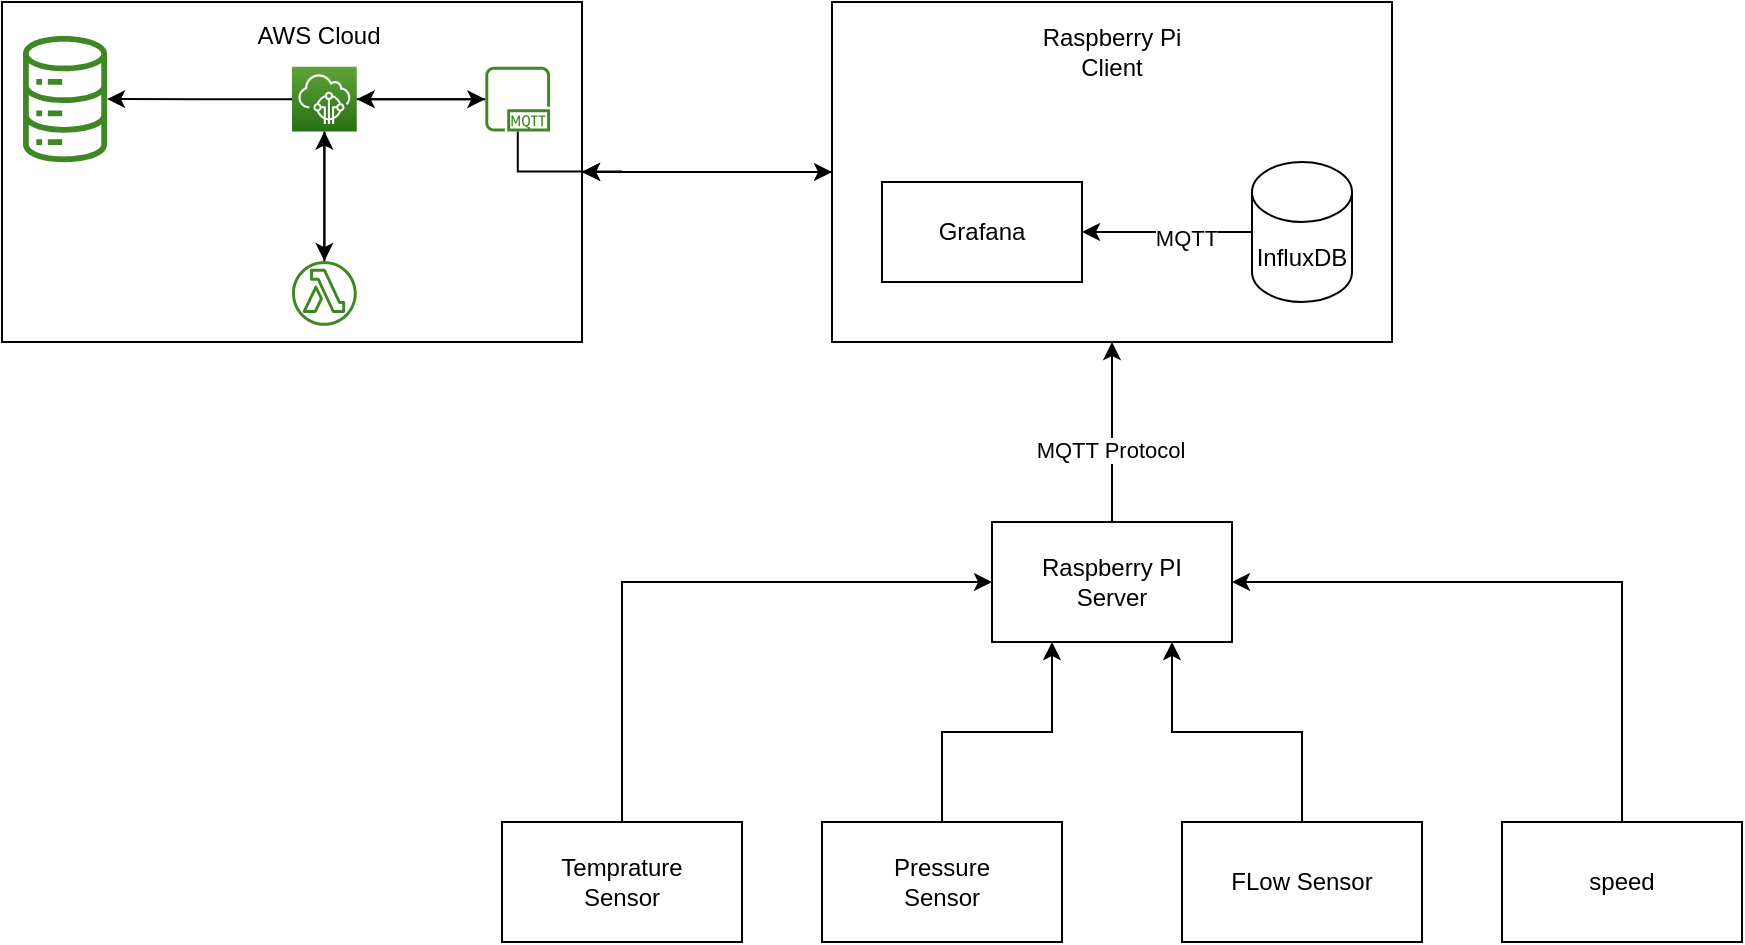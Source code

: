<mxfile version="18.0.1" type="device"><diagram id="Xl344hycqBEYAiqM1iMb" name="Page-1"><mxGraphModel dx="1342" dy="857" grid="1" gridSize="10" guides="1" tooltips="1" connect="1" arrows="1" fold="1" page="1" pageScale="1" pageWidth="1169" pageHeight="827" math="0" shadow="0"><root><mxCell id="0"/><mxCell id="1" parent="0"/><mxCell id="8zECxDYOddA3n8b4Y2bi-6" style="edgeStyle=orthogonalEdgeStyle;rounded=0;orthogonalLoop=1;jettySize=auto;html=1;exitX=0.5;exitY=0;exitDx=0;exitDy=0;entryX=0;entryY=0.5;entryDx=0;entryDy=0;" edge="1" parent="1" source="8zECxDYOddA3n8b4Y2bi-1" target="8zECxDYOddA3n8b4Y2bi-5"><mxGeometry relative="1" as="geometry"/></mxCell><mxCell id="8zECxDYOddA3n8b4Y2bi-1" value="Temprature&lt;br&gt;Sensor" style="rounded=0;whiteSpace=wrap;html=1;" vertex="1" parent="1"><mxGeometry x="280" y="480" width="120" height="60" as="geometry"/></mxCell><mxCell id="8zECxDYOddA3n8b4Y2bi-7" style="edgeStyle=orthogonalEdgeStyle;rounded=0;orthogonalLoop=1;jettySize=auto;html=1;exitX=0.5;exitY=0;exitDx=0;exitDy=0;entryX=0.25;entryY=1;entryDx=0;entryDy=0;" edge="1" parent="1" source="8zECxDYOddA3n8b4Y2bi-2" target="8zECxDYOddA3n8b4Y2bi-5"><mxGeometry relative="1" as="geometry"/></mxCell><mxCell id="8zECxDYOddA3n8b4Y2bi-2" value="Pressure&lt;br&gt;Sensor" style="rounded=0;whiteSpace=wrap;html=1;" vertex="1" parent="1"><mxGeometry x="440" y="480" width="120" height="60" as="geometry"/></mxCell><mxCell id="8zECxDYOddA3n8b4Y2bi-8" style="edgeStyle=orthogonalEdgeStyle;rounded=0;orthogonalLoop=1;jettySize=auto;html=1;entryX=0.75;entryY=1;entryDx=0;entryDy=0;" edge="1" parent="1" source="8zECxDYOddA3n8b4Y2bi-3" target="8zECxDYOddA3n8b4Y2bi-5"><mxGeometry relative="1" as="geometry"/></mxCell><mxCell id="8zECxDYOddA3n8b4Y2bi-3" value="FLow Sensor" style="rounded=0;whiteSpace=wrap;html=1;" vertex="1" parent="1"><mxGeometry x="620" y="480" width="120" height="60" as="geometry"/></mxCell><mxCell id="8zECxDYOddA3n8b4Y2bi-9" style="edgeStyle=orthogonalEdgeStyle;rounded=0;orthogonalLoop=1;jettySize=auto;html=1;entryX=1;entryY=0.5;entryDx=0;entryDy=0;" edge="1" parent="1" source="8zECxDYOddA3n8b4Y2bi-4" target="8zECxDYOddA3n8b4Y2bi-5"><mxGeometry relative="1" as="geometry"><Array as="points"><mxPoint x="840" y="360"/></Array></mxGeometry></mxCell><mxCell id="8zECxDYOddA3n8b4Y2bi-4" value="speed" style="rounded=0;whiteSpace=wrap;html=1;" vertex="1" parent="1"><mxGeometry x="780" y="480" width="120" height="60" as="geometry"/></mxCell><mxCell id="8zECxDYOddA3n8b4Y2bi-19" style="edgeStyle=orthogonalEdgeStyle;rounded=0;orthogonalLoop=1;jettySize=auto;html=1;exitX=0.5;exitY=0;exitDx=0;exitDy=0;" edge="1" parent="1" source="8zECxDYOddA3n8b4Y2bi-5" target="8zECxDYOddA3n8b4Y2bi-10"><mxGeometry relative="1" as="geometry"/></mxCell><mxCell id="8zECxDYOddA3n8b4Y2bi-20" value="MQTT Protocol" style="edgeLabel;html=1;align=center;verticalAlign=middle;resizable=0;points=[];" vertex="1" connectable="0" parent="8zECxDYOddA3n8b4Y2bi-19"><mxGeometry x="-0.2" y="1" relative="1" as="geometry"><mxPoint as="offset"/></mxGeometry></mxCell><mxCell id="8zECxDYOddA3n8b4Y2bi-5" value="Raspberry PI&lt;br&gt;Server" style="rounded=0;whiteSpace=wrap;html=1;" vertex="1" parent="1"><mxGeometry x="525" y="330" width="120" height="60" as="geometry"/></mxCell><mxCell id="8zECxDYOddA3n8b4Y2bi-50" style="edgeStyle=orthogonalEdgeStyle;rounded=0;orthogonalLoop=1;jettySize=auto;html=1;entryX=1;entryY=0.5;entryDx=0;entryDy=0;" edge="1" parent="1" source="8zECxDYOddA3n8b4Y2bi-10" target="8zECxDYOddA3n8b4Y2bi-47"><mxGeometry relative="1" as="geometry"/></mxCell><mxCell id="8zECxDYOddA3n8b4Y2bi-10" value="" style="rounded=0;whiteSpace=wrap;html=1;" vertex="1" parent="1"><mxGeometry x="445" y="70" width="280" height="170" as="geometry"/></mxCell><mxCell id="8zECxDYOddA3n8b4Y2bi-22" value="Raspberry Pi&lt;br&gt;Client" style="text;html=1;strokeColor=none;fillColor=none;align=center;verticalAlign=middle;whiteSpace=wrap;rounded=0;" vertex="1" parent="1"><mxGeometry x="540" y="80" width="90" height="30" as="geometry"/></mxCell><mxCell id="8zECxDYOddA3n8b4Y2bi-32" style="edgeStyle=orthogonalEdgeStyle;rounded=0;orthogonalLoop=1;jettySize=auto;html=1;entryX=1;entryY=0.5;entryDx=0;entryDy=0;" edge="1" parent="1" source="8zECxDYOddA3n8b4Y2bi-23" target="8zECxDYOddA3n8b4Y2bi-24"><mxGeometry relative="1" as="geometry"/></mxCell><mxCell id="8zECxDYOddA3n8b4Y2bi-33" value="MQTT" style="edgeLabel;html=1;align=center;verticalAlign=middle;resizable=0;points=[];" vertex="1" connectable="0" parent="8zECxDYOddA3n8b4Y2bi-32"><mxGeometry x="-0.224" y="3" relative="1" as="geometry"><mxPoint as="offset"/></mxGeometry></mxCell><mxCell id="8zECxDYOddA3n8b4Y2bi-23" value="InfluxDB" style="shape=cylinder3;whiteSpace=wrap;html=1;boundedLbl=1;backgroundOutline=1;size=15;" vertex="1" parent="1"><mxGeometry x="655" y="150" width="50" height="70" as="geometry"/></mxCell><mxCell id="8zECxDYOddA3n8b4Y2bi-24" value="Grafana" style="rounded=0;whiteSpace=wrap;html=1;" vertex="1" parent="1"><mxGeometry x="470" y="160" width="100" height="50" as="geometry"/></mxCell><mxCell id="8zECxDYOddA3n8b4Y2bi-48" value="" style="group" vertex="1" connectable="0" parent="1"><mxGeometry x="30" y="70" width="290" height="170" as="geometry"/></mxCell><mxCell id="8zECxDYOddA3n8b4Y2bi-47" value="" style="rounded=0;whiteSpace=wrap;html=1;" vertex="1" parent="8zECxDYOddA3n8b4Y2bi-48"><mxGeometry width="290" height="170" as="geometry"/></mxCell><mxCell id="8zECxDYOddA3n8b4Y2bi-12" value="" style="sketch=0;outlineConnect=0;fontColor=#232F3E;gradientColor=none;fillColor=#3F8624;strokeColor=none;dashed=0;verticalLabelPosition=bottom;verticalAlign=top;align=center;html=1;fontSize=12;fontStyle=0;aspect=fixed;pointerEvents=1;shape=mxgraph.aws4.iot_analytics_data_store;" vertex="1" parent="8zECxDYOddA3n8b4Y2bi-48"><mxGeometry x="9.667" y="17" width="43.714" height="63.143" as="geometry"/></mxCell><mxCell id="8zECxDYOddA3n8b4Y2bi-42" style="edgeStyle=orthogonalEdgeStyle;rounded=0;orthogonalLoop=1;jettySize=auto;html=1;" edge="1" parent="8zECxDYOddA3n8b4Y2bi-48" source="8zECxDYOddA3n8b4Y2bi-39" target="8zECxDYOddA3n8b4Y2bi-12"><mxGeometry relative="1" as="geometry"/></mxCell><mxCell id="8zECxDYOddA3n8b4Y2bi-39" value="" style="sketch=0;points=[[0,0,0],[0.25,0,0],[0.5,0,0],[0.75,0,0],[1,0,0],[0,1,0],[0.25,1,0],[0.5,1,0],[0.75,1,0],[1,1,0],[0,0.25,0],[0,0.5,0],[0,0.75,0],[1,0.25,0],[1,0.5,0],[1,0.75,0]];outlineConnect=0;fontColor=#232F3E;gradientColor=#60A337;gradientDirection=north;fillColor=#277116;strokeColor=#ffffff;dashed=0;verticalLabelPosition=bottom;verticalAlign=top;align=center;html=1;fontSize=12;fontStyle=0;aspect=fixed;shape=mxgraph.aws4.resourceIcon;resIcon=mxgraph.aws4.iot_core;" vertex="1" parent="8zECxDYOddA3n8b4Y2bi-48"><mxGeometry x="145" y="32.381" width="32.381" height="32.381" as="geometry"/></mxCell><mxCell id="8zECxDYOddA3n8b4Y2bi-41" style="edgeStyle=orthogonalEdgeStyle;rounded=0;orthogonalLoop=1;jettySize=auto;html=1;entryX=1;entryY=0.5;entryDx=0;entryDy=0;entryPerimeter=0;" edge="1" parent="8zECxDYOddA3n8b4Y2bi-48" source="8zECxDYOddA3n8b4Y2bi-40" target="8zECxDYOddA3n8b4Y2bi-39"><mxGeometry relative="1" as="geometry"/></mxCell><mxCell id="8zECxDYOddA3n8b4Y2bi-51" style="edgeStyle=orthogonalEdgeStyle;rounded=0;orthogonalLoop=1;jettySize=auto;html=1;entryX=1;entryY=0.5;entryDx=0;entryDy=0;" edge="1" parent="8zECxDYOddA3n8b4Y2bi-48" source="8zECxDYOddA3n8b4Y2bi-40" target="8zECxDYOddA3n8b4Y2bi-47"><mxGeometry relative="1" as="geometry"/></mxCell><mxCell id="8zECxDYOddA3n8b4Y2bi-40" value="" style="sketch=0;outlineConnect=0;fontColor=#232F3E;gradientColor=none;fillColor=#3F8624;strokeColor=none;dashed=0;verticalLabelPosition=bottom;verticalAlign=top;align=center;html=1;fontSize=12;fontStyle=0;aspect=fixed;pointerEvents=1;shape=mxgraph.aws4.mqtt_protocol;" vertex="1" parent="8zECxDYOddA3n8b4Y2bi-48"><mxGeometry x="241.667" y="32.381" width="32.381" height="32.381" as="geometry"/></mxCell><mxCell id="8zECxDYOddA3n8b4Y2bi-46" style="edgeStyle=orthogonalEdgeStyle;rounded=0;orthogonalLoop=1;jettySize=auto;html=1;" edge="1" parent="8zECxDYOddA3n8b4Y2bi-48" source="8zECxDYOddA3n8b4Y2bi-39" target="8zECxDYOddA3n8b4Y2bi-40"><mxGeometry relative="1" as="geometry"/></mxCell><mxCell id="8zECxDYOddA3n8b4Y2bi-45" style="edgeStyle=orthogonalEdgeStyle;rounded=0;orthogonalLoop=1;jettySize=auto;html=1;entryX=0.5;entryY=1;entryDx=0;entryDy=0;entryPerimeter=0;" edge="1" parent="8zECxDYOddA3n8b4Y2bi-48" source="8zECxDYOddA3n8b4Y2bi-43" target="8zECxDYOddA3n8b4Y2bi-39"><mxGeometry relative="1" as="geometry"/></mxCell><mxCell id="8zECxDYOddA3n8b4Y2bi-43" value="" style="sketch=0;outlineConnect=0;fontColor=#232F3E;gradientColor=none;fillColor=#3F8624;strokeColor=none;dashed=0;verticalLabelPosition=bottom;verticalAlign=top;align=center;html=1;fontSize=12;fontStyle=0;aspect=fixed;pointerEvents=1;shape=mxgraph.aws4.lambda_function;" vertex="1" parent="8zECxDYOddA3n8b4Y2bi-48"><mxGeometry x="145" y="129.524" width="32.381" height="32.381" as="geometry"/></mxCell><mxCell id="8zECxDYOddA3n8b4Y2bi-44" style="edgeStyle=orthogonalEdgeStyle;rounded=0;orthogonalLoop=1;jettySize=auto;html=1;exitX=0.5;exitY=1;exitDx=0;exitDy=0;exitPerimeter=0;" edge="1" parent="8zECxDYOddA3n8b4Y2bi-48" source="8zECxDYOddA3n8b4Y2bi-39" target="8zECxDYOddA3n8b4Y2bi-43"><mxGeometry relative="1" as="geometry"/></mxCell><mxCell id="8zECxDYOddA3n8b4Y2bi-52" value="AWS Cloud" style="text;html=1;strokeColor=none;fillColor=none;align=center;verticalAlign=middle;whiteSpace=wrap;rounded=0;" vertex="1" parent="8zECxDYOddA3n8b4Y2bi-48"><mxGeometry x="117" y="2" width="83" height="30" as="geometry"/></mxCell><mxCell id="8zECxDYOddA3n8b4Y2bi-49" style="edgeStyle=orthogonalEdgeStyle;rounded=0;orthogonalLoop=1;jettySize=auto;html=1;entryX=0;entryY=0.5;entryDx=0;entryDy=0;" edge="1" parent="1" source="8zECxDYOddA3n8b4Y2bi-47" target="8zECxDYOddA3n8b4Y2bi-10"><mxGeometry relative="1" as="geometry"/></mxCell></root></mxGraphModel></diagram></mxfile>